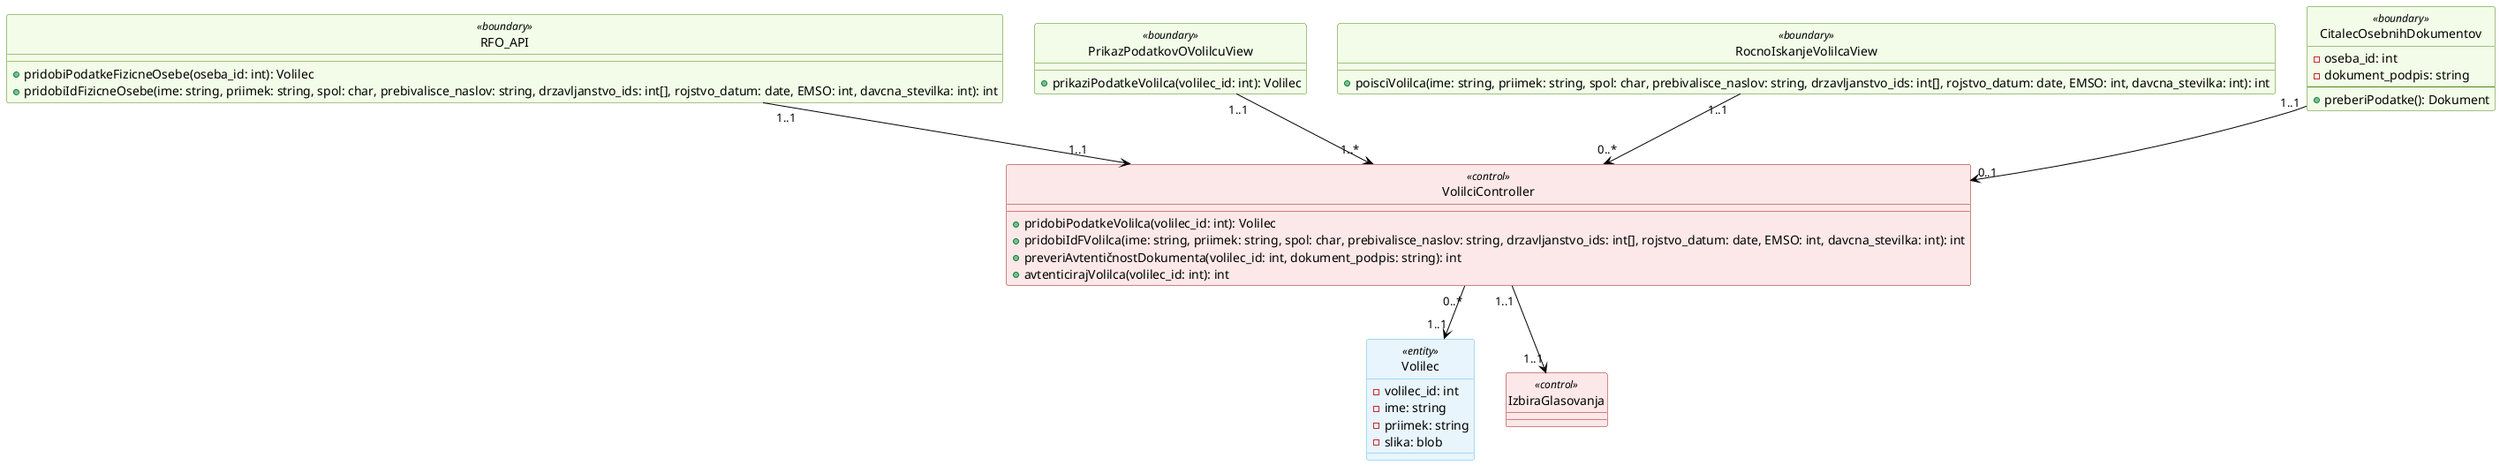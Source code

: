 @startuml Volilec
skinparam groupInheritance 2
skinparam class {
  borderColor #5FB8EC
  arrowColor black
}

hide circle
skinparam class<<boundary>> {
  backgroundColor #f2fce8
  borderColor #4d8712
}
skinparam class<<control>> {
  backgroundColor #fce8e8
  borderColor #9e1515
}
skinparam class<<entity>> {
  backgroundColor #e8f5fc
}

class Volilec << entity >> {
  -volilec_id: int
  -ime: string
  -priimek: string
  -slika: blob
}

class VolilciController << control >> {
  +pridobiPodatkeVolilca(volilec_id: int): Volilec
  +pridobiIdFVolilca(ime: string, priimek: string, spol: char, prebivalisce_naslov: string, drzavljanstvo_ids: int[], rojstvo_datum: date, EMSO: int, davcna_stevilka: int): int
  +preveriAvtentičnostDokumenta(volilec_id: int, dokument_podpis: string): int
  +avtenticirajVolilca(volilec_id: int): int
}

class RFO_API << boundary >>  {
  +pridobiPodatkeFizicneOsebe(oseba_id: int): Volilec
  +pridobiIdFizicneOsebe(ime: string, priimek: string, spol: char, prebivalisce_naslov: string, drzavljanstvo_ids: int[], rojstvo_datum: date, EMSO: int, davcna_stevilka: int): int
}

class PrikazPodatkovOVolilcuView << boundary >> {
  +prikaziPodatkeVolilca(volilec_id: int): Volilec
}

class RocnoIskanjeVolilcaView << boundary >> {
  +poisciVolilca(ime: string, priimek: string, spol: char, prebivalisce_naslov: string, drzavljanstvo_ids: int[], rojstvo_datum: date, EMSO: int, davcna_stevilka: int): int
}

class CitalecOsebnihDokumentov << boundary >> {
  -oseba_id: int
  -dokument_podpis: string
  --
  +preberiPodatke(): Dokument
}

class IzbiraGlasovanja << control >> {
}

VolilciController "0..*" --> "1..1" Volilec

RFO_API "1..1" --> "1..1" VolilciController
RocnoIskanjeVolilcaView "1..1" --> "0..*" VolilciController
CitalecOsebnihDokumentov "1..1"--> "0..1" VolilciController
PrikazPodatkovOVolilcuView "1..1" --> "1..*" VolilciController

VolilciController "1..1" --> "1..1" IzbiraGlasovanja

@enduml
